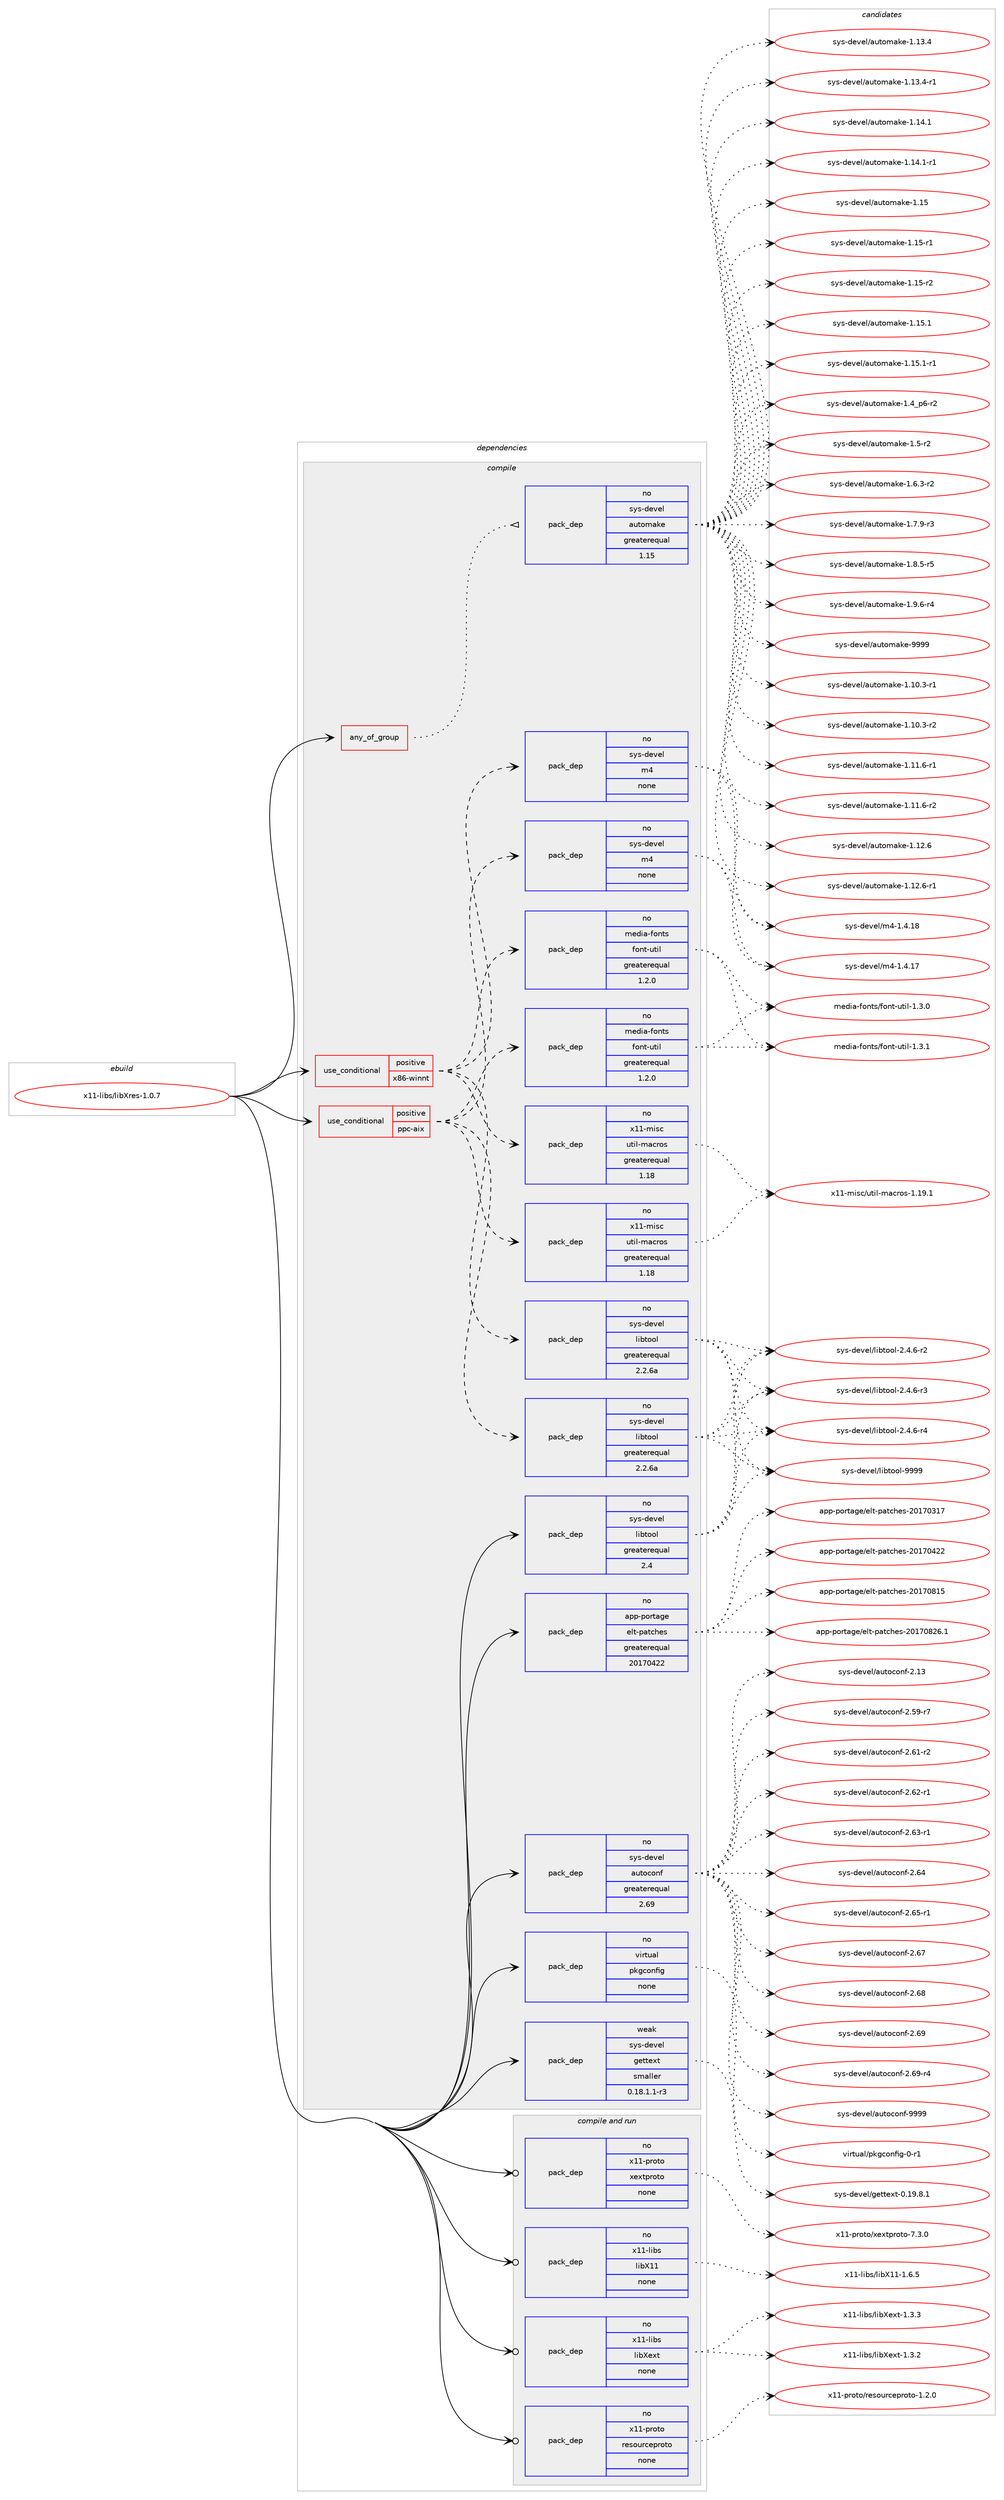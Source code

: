 digraph prolog {

# *************
# Graph options
# *************

newrank=true;
concentrate=true;
compound=true;
graph [rankdir=LR,fontname=Helvetica,fontsize=10,ranksep=1.5];#, ranksep=2.5, nodesep=0.2];
edge  [arrowhead=vee];
node  [fontname=Helvetica,fontsize=10];

# **********
# The ebuild
# **********

subgraph cluster_leftcol {
color=gray;
rank=same;
label=<<i>ebuild</i>>;
id [label="x11-libs/libXres-1.0.7", color=red, width=4, href="../x11-libs/libXres-1.0.7.svg"];
}

# ****************
# The dependencies
# ****************

subgraph cluster_midcol {
color=gray;
label=<<i>dependencies</i>>;
subgraph cluster_compile {
fillcolor="#eeeeee";
style=filled;
label=<<i>compile</i>>;
subgraph any9312 {
dependency518320 [label=<<TABLE BORDER="0" CELLBORDER="1" CELLSPACING="0" CELLPADDING="4"><TR><TD CELLPADDING="10">any_of_group</TD></TR></TABLE>>, shape=none, color=red];subgraph pack386159 {
dependency518321 [label=<<TABLE BORDER="0" CELLBORDER="1" CELLSPACING="0" CELLPADDING="4" WIDTH="220"><TR><TD ROWSPAN="6" CELLPADDING="30">pack_dep</TD></TR><TR><TD WIDTH="110">no</TD></TR><TR><TD>sys-devel</TD></TR><TR><TD>automake</TD></TR><TR><TD>greaterequal</TD></TR><TR><TD>1.15</TD></TR></TABLE>>, shape=none, color=blue];
}
dependency518320:e -> dependency518321:w [weight=20,style="dotted",arrowhead="oinv"];
}
id:e -> dependency518320:w [weight=20,style="solid",arrowhead="vee"];
subgraph cond122510 {
dependency518322 [label=<<TABLE BORDER="0" CELLBORDER="1" CELLSPACING="0" CELLPADDING="4"><TR><TD ROWSPAN="3" CELLPADDING="10">use_conditional</TD></TR><TR><TD>positive</TD></TR><TR><TD>ppc-aix</TD></TR></TABLE>>, shape=none, color=red];
subgraph pack386160 {
dependency518323 [label=<<TABLE BORDER="0" CELLBORDER="1" CELLSPACING="0" CELLPADDING="4" WIDTH="220"><TR><TD ROWSPAN="6" CELLPADDING="30">pack_dep</TD></TR><TR><TD WIDTH="110">no</TD></TR><TR><TD>sys-devel</TD></TR><TR><TD>libtool</TD></TR><TR><TD>greaterequal</TD></TR><TR><TD>2.2.6a</TD></TR></TABLE>>, shape=none, color=blue];
}
dependency518322:e -> dependency518323:w [weight=20,style="dashed",arrowhead="vee"];
subgraph pack386161 {
dependency518324 [label=<<TABLE BORDER="0" CELLBORDER="1" CELLSPACING="0" CELLPADDING="4" WIDTH="220"><TR><TD ROWSPAN="6" CELLPADDING="30">pack_dep</TD></TR><TR><TD WIDTH="110">no</TD></TR><TR><TD>sys-devel</TD></TR><TR><TD>m4</TD></TR><TR><TD>none</TD></TR><TR><TD></TD></TR></TABLE>>, shape=none, color=blue];
}
dependency518322:e -> dependency518324:w [weight=20,style="dashed",arrowhead="vee"];
subgraph pack386162 {
dependency518325 [label=<<TABLE BORDER="0" CELLBORDER="1" CELLSPACING="0" CELLPADDING="4" WIDTH="220"><TR><TD ROWSPAN="6" CELLPADDING="30">pack_dep</TD></TR><TR><TD WIDTH="110">no</TD></TR><TR><TD>x11-misc</TD></TR><TR><TD>util-macros</TD></TR><TR><TD>greaterequal</TD></TR><TR><TD>1.18</TD></TR></TABLE>>, shape=none, color=blue];
}
dependency518322:e -> dependency518325:w [weight=20,style="dashed",arrowhead="vee"];
subgraph pack386163 {
dependency518326 [label=<<TABLE BORDER="0" CELLBORDER="1" CELLSPACING="0" CELLPADDING="4" WIDTH="220"><TR><TD ROWSPAN="6" CELLPADDING="30">pack_dep</TD></TR><TR><TD WIDTH="110">no</TD></TR><TR><TD>media-fonts</TD></TR><TR><TD>font-util</TD></TR><TR><TD>greaterequal</TD></TR><TR><TD>1.2.0</TD></TR></TABLE>>, shape=none, color=blue];
}
dependency518322:e -> dependency518326:w [weight=20,style="dashed",arrowhead="vee"];
}
id:e -> dependency518322:w [weight=20,style="solid",arrowhead="vee"];
subgraph cond122511 {
dependency518327 [label=<<TABLE BORDER="0" CELLBORDER="1" CELLSPACING="0" CELLPADDING="4"><TR><TD ROWSPAN="3" CELLPADDING="10">use_conditional</TD></TR><TR><TD>positive</TD></TR><TR><TD>x86-winnt</TD></TR></TABLE>>, shape=none, color=red];
subgraph pack386164 {
dependency518328 [label=<<TABLE BORDER="0" CELLBORDER="1" CELLSPACING="0" CELLPADDING="4" WIDTH="220"><TR><TD ROWSPAN="6" CELLPADDING="30">pack_dep</TD></TR><TR><TD WIDTH="110">no</TD></TR><TR><TD>sys-devel</TD></TR><TR><TD>libtool</TD></TR><TR><TD>greaterequal</TD></TR><TR><TD>2.2.6a</TD></TR></TABLE>>, shape=none, color=blue];
}
dependency518327:e -> dependency518328:w [weight=20,style="dashed",arrowhead="vee"];
subgraph pack386165 {
dependency518329 [label=<<TABLE BORDER="0" CELLBORDER="1" CELLSPACING="0" CELLPADDING="4" WIDTH="220"><TR><TD ROWSPAN="6" CELLPADDING="30">pack_dep</TD></TR><TR><TD WIDTH="110">no</TD></TR><TR><TD>sys-devel</TD></TR><TR><TD>m4</TD></TR><TR><TD>none</TD></TR><TR><TD></TD></TR></TABLE>>, shape=none, color=blue];
}
dependency518327:e -> dependency518329:w [weight=20,style="dashed",arrowhead="vee"];
subgraph pack386166 {
dependency518330 [label=<<TABLE BORDER="0" CELLBORDER="1" CELLSPACING="0" CELLPADDING="4" WIDTH="220"><TR><TD ROWSPAN="6" CELLPADDING="30">pack_dep</TD></TR><TR><TD WIDTH="110">no</TD></TR><TR><TD>x11-misc</TD></TR><TR><TD>util-macros</TD></TR><TR><TD>greaterequal</TD></TR><TR><TD>1.18</TD></TR></TABLE>>, shape=none, color=blue];
}
dependency518327:e -> dependency518330:w [weight=20,style="dashed",arrowhead="vee"];
subgraph pack386167 {
dependency518331 [label=<<TABLE BORDER="0" CELLBORDER="1" CELLSPACING="0" CELLPADDING="4" WIDTH="220"><TR><TD ROWSPAN="6" CELLPADDING="30">pack_dep</TD></TR><TR><TD WIDTH="110">no</TD></TR><TR><TD>media-fonts</TD></TR><TR><TD>font-util</TD></TR><TR><TD>greaterequal</TD></TR><TR><TD>1.2.0</TD></TR></TABLE>>, shape=none, color=blue];
}
dependency518327:e -> dependency518331:w [weight=20,style="dashed",arrowhead="vee"];
}
id:e -> dependency518327:w [weight=20,style="solid",arrowhead="vee"];
subgraph pack386168 {
dependency518332 [label=<<TABLE BORDER="0" CELLBORDER="1" CELLSPACING="0" CELLPADDING="4" WIDTH="220"><TR><TD ROWSPAN="6" CELLPADDING="30">pack_dep</TD></TR><TR><TD WIDTH="110">no</TD></TR><TR><TD>app-portage</TD></TR><TR><TD>elt-patches</TD></TR><TR><TD>greaterequal</TD></TR><TR><TD>20170422</TD></TR></TABLE>>, shape=none, color=blue];
}
id:e -> dependency518332:w [weight=20,style="solid",arrowhead="vee"];
subgraph pack386169 {
dependency518333 [label=<<TABLE BORDER="0" CELLBORDER="1" CELLSPACING="0" CELLPADDING="4" WIDTH="220"><TR><TD ROWSPAN="6" CELLPADDING="30">pack_dep</TD></TR><TR><TD WIDTH="110">no</TD></TR><TR><TD>sys-devel</TD></TR><TR><TD>autoconf</TD></TR><TR><TD>greaterequal</TD></TR><TR><TD>2.69</TD></TR></TABLE>>, shape=none, color=blue];
}
id:e -> dependency518333:w [weight=20,style="solid",arrowhead="vee"];
subgraph pack386170 {
dependency518334 [label=<<TABLE BORDER="0" CELLBORDER="1" CELLSPACING="0" CELLPADDING="4" WIDTH="220"><TR><TD ROWSPAN="6" CELLPADDING="30">pack_dep</TD></TR><TR><TD WIDTH="110">no</TD></TR><TR><TD>sys-devel</TD></TR><TR><TD>libtool</TD></TR><TR><TD>greaterequal</TD></TR><TR><TD>2.4</TD></TR></TABLE>>, shape=none, color=blue];
}
id:e -> dependency518334:w [weight=20,style="solid",arrowhead="vee"];
subgraph pack386171 {
dependency518335 [label=<<TABLE BORDER="0" CELLBORDER="1" CELLSPACING="0" CELLPADDING="4" WIDTH="220"><TR><TD ROWSPAN="6" CELLPADDING="30">pack_dep</TD></TR><TR><TD WIDTH="110">no</TD></TR><TR><TD>virtual</TD></TR><TR><TD>pkgconfig</TD></TR><TR><TD>none</TD></TR><TR><TD></TD></TR></TABLE>>, shape=none, color=blue];
}
id:e -> dependency518335:w [weight=20,style="solid",arrowhead="vee"];
subgraph pack386172 {
dependency518336 [label=<<TABLE BORDER="0" CELLBORDER="1" CELLSPACING="0" CELLPADDING="4" WIDTH="220"><TR><TD ROWSPAN="6" CELLPADDING="30">pack_dep</TD></TR><TR><TD WIDTH="110">weak</TD></TR><TR><TD>sys-devel</TD></TR><TR><TD>gettext</TD></TR><TR><TD>smaller</TD></TR><TR><TD>0.18.1.1-r3</TD></TR></TABLE>>, shape=none, color=blue];
}
id:e -> dependency518336:w [weight=20,style="solid",arrowhead="vee"];
}
subgraph cluster_compileandrun {
fillcolor="#eeeeee";
style=filled;
label=<<i>compile and run</i>>;
subgraph pack386173 {
dependency518337 [label=<<TABLE BORDER="0" CELLBORDER="1" CELLSPACING="0" CELLPADDING="4" WIDTH="220"><TR><TD ROWSPAN="6" CELLPADDING="30">pack_dep</TD></TR><TR><TD WIDTH="110">no</TD></TR><TR><TD>x11-libs</TD></TR><TR><TD>libX11</TD></TR><TR><TD>none</TD></TR><TR><TD></TD></TR></TABLE>>, shape=none, color=blue];
}
id:e -> dependency518337:w [weight=20,style="solid",arrowhead="odotvee"];
subgraph pack386174 {
dependency518338 [label=<<TABLE BORDER="0" CELLBORDER="1" CELLSPACING="0" CELLPADDING="4" WIDTH="220"><TR><TD ROWSPAN="6" CELLPADDING="30">pack_dep</TD></TR><TR><TD WIDTH="110">no</TD></TR><TR><TD>x11-libs</TD></TR><TR><TD>libXext</TD></TR><TR><TD>none</TD></TR><TR><TD></TD></TR></TABLE>>, shape=none, color=blue];
}
id:e -> dependency518338:w [weight=20,style="solid",arrowhead="odotvee"];
subgraph pack386175 {
dependency518339 [label=<<TABLE BORDER="0" CELLBORDER="1" CELLSPACING="0" CELLPADDING="4" WIDTH="220"><TR><TD ROWSPAN="6" CELLPADDING="30">pack_dep</TD></TR><TR><TD WIDTH="110">no</TD></TR><TR><TD>x11-proto</TD></TR><TR><TD>resourceproto</TD></TR><TR><TD>none</TD></TR><TR><TD></TD></TR></TABLE>>, shape=none, color=blue];
}
id:e -> dependency518339:w [weight=20,style="solid",arrowhead="odotvee"];
subgraph pack386176 {
dependency518340 [label=<<TABLE BORDER="0" CELLBORDER="1" CELLSPACING="0" CELLPADDING="4" WIDTH="220"><TR><TD ROWSPAN="6" CELLPADDING="30">pack_dep</TD></TR><TR><TD WIDTH="110">no</TD></TR><TR><TD>x11-proto</TD></TR><TR><TD>xextproto</TD></TR><TR><TD>none</TD></TR><TR><TD></TD></TR></TABLE>>, shape=none, color=blue];
}
id:e -> dependency518340:w [weight=20,style="solid",arrowhead="odotvee"];
}
subgraph cluster_run {
fillcolor="#eeeeee";
style=filled;
label=<<i>run</i>>;
}
}

# **************
# The candidates
# **************

subgraph cluster_choices {
rank=same;
color=gray;
label=<<i>candidates</i>>;

subgraph choice386159 {
color=black;
nodesep=1;
choice11512111545100101118101108479711711611110997107101454946494846514511449 [label="sys-devel/automake-1.10.3-r1", color=red, width=4,href="../sys-devel/automake-1.10.3-r1.svg"];
choice11512111545100101118101108479711711611110997107101454946494846514511450 [label="sys-devel/automake-1.10.3-r2", color=red, width=4,href="../sys-devel/automake-1.10.3-r2.svg"];
choice11512111545100101118101108479711711611110997107101454946494946544511449 [label="sys-devel/automake-1.11.6-r1", color=red, width=4,href="../sys-devel/automake-1.11.6-r1.svg"];
choice11512111545100101118101108479711711611110997107101454946494946544511450 [label="sys-devel/automake-1.11.6-r2", color=red, width=4,href="../sys-devel/automake-1.11.6-r2.svg"];
choice1151211154510010111810110847971171161111099710710145494649504654 [label="sys-devel/automake-1.12.6", color=red, width=4,href="../sys-devel/automake-1.12.6.svg"];
choice11512111545100101118101108479711711611110997107101454946495046544511449 [label="sys-devel/automake-1.12.6-r1", color=red, width=4,href="../sys-devel/automake-1.12.6-r1.svg"];
choice1151211154510010111810110847971171161111099710710145494649514652 [label="sys-devel/automake-1.13.4", color=red, width=4,href="../sys-devel/automake-1.13.4.svg"];
choice11512111545100101118101108479711711611110997107101454946495146524511449 [label="sys-devel/automake-1.13.4-r1", color=red, width=4,href="../sys-devel/automake-1.13.4-r1.svg"];
choice1151211154510010111810110847971171161111099710710145494649524649 [label="sys-devel/automake-1.14.1", color=red, width=4,href="../sys-devel/automake-1.14.1.svg"];
choice11512111545100101118101108479711711611110997107101454946495246494511449 [label="sys-devel/automake-1.14.1-r1", color=red, width=4,href="../sys-devel/automake-1.14.1-r1.svg"];
choice115121115451001011181011084797117116111109971071014549464953 [label="sys-devel/automake-1.15", color=red, width=4,href="../sys-devel/automake-1.15.svg"];
choice1151211154510010111810110847971171161111099710710145494649534511449 [label="sys-devel/automake-1.15-r1", color=red, width=4,href="../sys-devel/automake-1.15-r1.svg"];
choice1151211154510010111810110847971171161111099710710145494649534511450 [label="sys-devel/automake-1.15-r2", color=red, width=4,href="../sys-devel/automake-1.15-r2.svg"];
choice1151211154510010111810110847971171161111099710710145494649534649 [label="sys-devel/automake-1.15.1", color=red, width=4,href="../sys-devel/automake-1.15.1.svg"];
choice11512111545100101118101108479711711611110997107101454946495346494511449 [label="sys-devel/automake-1.15.1-r1", color=red, width=4,href="../sys-devel/automake-1.15.1-r1.svg"];
choice115121115451001011181011084797117116111109971071014549465295112544511450 [label="sys-devel/automake-1.4_p6-r2", color=red, width=4,href="../sys-devel/automake-1.4_p6-r2.svg"];
choice11512111545100101118101108479711711611110997107101454946534511450 [label="sys-devel/automake-1.5-r2", color=red, width=4,href="../sys-devel/automake-1.5-r2.svg"];
choice115121115451001011181011084797117116111109971071014549465446514511450 [label="sys-devel/automake-1.6.3-r2", color=red, width=4,href="../sys-devel/automake-1.6.3-r2.svg"];
choice115121115451001011181011084797117116111109971071014549465546574511451 [label="sys-devel/automake-1.7.9-r3", color=red, width=4,href="../sys-devel/automake-1.7.9-r3.svg"];
choice115121115451001011181011084797117116111109971071014549465646534511453 [label="sys-devel/automake-1.8.5-r5", color=red, width=4,href="../sys-devel/automake-1.8.5-r5.svg"];
choice115121115451001011181011084797117116111109971071014549465746544511452 [label="sys-devel/automake-1.9.6-r4", color=red, width=4,href="../sys-devel/automake-1.9.6-r4.svg"];
choice115121115451001011181011084797117116111109971071014557575757 [label="sys-devel/automake-9999", color=red, width=4,href="../sys-devel/automake-9999.svg"];
dependency518321:e -> choice11512111545100101118101108479711711611110997107101454946494846514511449:w [style=dotted,weight="100"];
dependency518321:e -> choice11512111545100101118101108479711711611110997107101454946494846514511450:w [style=dotted,weight="100"];
dependency518321:e -> choice11512111545100101118101108479711711611110997107101454946494946544511449:w [style=dotted,weight="100"];
dependency518321:e -> choice11512111545100101118101108479711711611110997107101454946494946544511450:w [style=dotted,weight="100"];
dependency518321:e -> choice1151211154510010111810110847971171161111099710710145494649504654:w [style=dotted,weight="100"];
dependency518321:e -> choice11512111545100101118101108479711711611110997107101454946495046544511449:w [style=dotted,weight="100"];
dependency518321:e -> choice1151211154510010111810110847971171161111099710710145494649514652:w [style=dotted,weight="100"];
dependency518321:e -> choice11512111545100101118101108479711711611110997107101454946495146524511449:w [style=dotted,weight="100"];
dependency518321:e -> choice1151211154510010111810110847971171161111099710710145494649524649:w [style=dotted,weight="100"];
dependency518321:e -> choice11512111545100101118101108479711711611110997107101454946495246494511449:w [style=dotted,weight="100"];
dependency518321:e -> choice115121115451001011181011084797117116111109971071014549464953:w [style=dotted,weight="100"];
dependency518321:e -> choice1151211154510010111810110847971171161111099710710145494649534511449:w [style=dotted,weight="100"];
dependency518321:e -> choice1151211154510010111810110847971171161111099710710145494649534511450:w [style=dotted,weight="100"];
dependency518321:e -> choice1151211154510010111810110847971171161111099710710145494649534649:w [style=dotted,weight="100"];
dependency518321:e -> choice11512111545100101118101108479711711611110997107101454946495346494511449:w [style=dotted,weight="100"];
dependency518321:e -> choice115121115451001011181011084797117116111109971071014549465295112544511450:w [style=dotted,weight="100"];
dependency518321:e -> choice11512111545100101118101108479711711611110997107101454946534511450:w [style=dotted,weight="100"];
dependency518321:e -> choice115121115451001011181011084797117116111109971071014549465446514511450:w [style=dotted,weight="100"];
dependency518321:e -> choice115121115451001011181011084797117116111109971071014549465546574511451:w [style=dotted,weight="100"];
dependency518321:e -> choice115121115451001011181011084797117116111109971071014549465646534511453:w [style=dotted,weight="100"];
dependency518321:e -> choice115121115451001011181011084797117116111109971071014549465746544511452:w [style=dotted,weight="100"];
dependency518321:e -> choice115121115451001011181011084797117116111109971071014557575757:w [style=dotted,weight="100"];
}
subgraph choice386160 {
color=black;
nodesep=1;
choice1151211154510010111810110847108105981161111111084550465246544511450 [label="sys-devel/libtool-2.4.6-r2", color=red, width=4,href="../sys-devel/libtool-2.4.6-r2.svg"];
choice1151211154510010111810110847108105981161111111084550465246544511451 [label="sys-devel/libtool-2.4.6-r3", color=red, width=4,href="../sys-devel/libtool-2.4.6-r3.svg"];
choice1151211154510010111810110847108105981161111111084550465246544511452 [label="sys-devel/libtool-2.4.6-r4", color=red, width=4,href="../sys-devel/libtool-2.4.6-r4.svg"];
choice1151211154510010111810110847108105981161111111084557575757 [label="sys-devel/libtool-9999", color=red, width=4,href="../sys-devel/libtool-9999.svg"];
dependency518323:e -> choice1151211154510010111810110847108105981161111111084550465246544511450:w [style=dotted,weight="100"];
dependency518323:e -> choice1151211154510010111810110847108105981161111111084550465246544511451:w [style=dotted,weight="100"];
dependency518323:e -> choice1151211154510010111810110847108105981161111111084550465246544511452:w [style=dotted,weight="100"];
dependency518323:e -> choice1151211154510010111810110847108105981161111111084557575757:w [style=dotted,weight="100"];
}
subgraph choice386161 {
color=black;
nodesep=1;
choice11512111545100101118101108471095245494652464955 [label="sys-devel/m4-1.4.17", color=red, width=4,href="../sys-devel/m4-1.4.17.svg"];
choice11512111545100101118101108471095245494652464956 [label="sys-devel/m4-1.4.18", color=red, width=4,href="../sys-devel/m4-1.4.18.svg"];
dependency518324:e -> choice11512111545100101118101108471095245494652464955:w [style=dotted,weight="100"];
dependency518324:e -> choice11512111545100101118101108471095245494652464956:w [style=dotted,weight="100"];
}
subgraph choice386162 {
color=black;
nodesep=1;
choice120494945109105115994711711610510845109979911411111545494649574649 [label="x11-misc/util-macros-1.19.1", color=red, width=4,href="../x11-misc/util-macros-1.19.1.svg"];
dependency518325:e -> choice120494945109105115994711711610510845109979911411111545494649574649:w [style=dotted,weight="100"];
}
subgraph choice386163 {
color=black;
nodesep=1;
choice10910110010597451021111101161154710211111011645117116105108454946514648 [label="media-fonts/font-util-1.3.0", color=red, width=4,href="../media-fonts/font-util-1.3.0.svg"];
choice10910110010597451021111101161154710211111011645117116105108454946514649 [label="media-fonts/font-util-1.3.1", color=red, width=4,href="../media-fonts/font-util-1.3.1.svg"];
dependency518326:e -> choice10910110010597451021111101161154710211111011645117116105108454946514648:w [style=dotted,weight="100"];
dependency518326:e -> choice10910110010597451021111101161154710211111011645117116105108454946514649:w [style=dotted,weight="100"];
}
subgraph choice386164 {
color=black;
nodesep=1;
choice1151211154510010111810110847108105981161111111084550465246544511450 [label="sys-devel/libtool-2.4.6-r2", color=red, width=4,href="../sys-devel/libtool-2.4.6-r2.svg"];
choice1151211154510010111810110847108105981161111111084550465246544511451 [label="sys-devel/libtool-2.4.6-r3", color=red, width=4,href="../sys-devel/libtool-2.4.6-r3.svg"];
choice1151211154510010111810110847108105981161111111084550465246544511452 [label="sys-devel/libtool-2.4.6-r4", color=red, width=4,href="../sys-devel/libtool-2.4.6-r4.svg"];
choice1151211154510010111810110847108105981161111111084557575757 [label="sys-devel/libtool-9999", color=red, width=4,href="../sys-devel/libtool-9999.svg"];
dependency518328:e -> choice1151211154510010111810110847108105981161111111084550465246544511450:w [style=dotted,weight="100"];
dependency518328:e -> choice1151211154510010111810110847108105981161111111084550465246544511451:w [style=dotted,weight="100"];
dependency518328:e -> choice1151211154510010111810110847108105981161111111084550465246544511452:w [style=dotted,weight="100"];
dependency518328:e -> choice1151211154510010111810110847108105981161111111084557575757:w [style=dotted,weight="100"];
}
subgraph choice386165 {
color=black;
nodesep=1;
choice11512111545100101118101108471095245494652464955 [label="sys-devel/m4-1.4.17", color=red, width=4,href="../sys-devel/m4-1.4.17.svg"];
choice11512111545100101118101108471095245494652464956 [label="sys-devel/m4-1.4.18", color=red, width=4,href="../sys-devel/m4-1.4.18.svg"];
dependency518329:e -> choice11512111545100101118101108471095245494652464955:w [style=dotted,weight="100"];
dependency518329:e -> choice11512111545100101118101108471095245494652464956:w [style=dotted,weight="100"];
}
subgraph choice386166 {
color=black;
nodesep=1;
choice120494945109105115994711711610510845109979911411111545494649574649 [label="x11-misc/util-macros-1.19.1", color=red, width=4,href="../x11-misc/util-macros-1.19.1.svg"];
dependency518330:e -> choice120494945109105115994711711610510845109979911411111545494649574649:w [style=dotted,weight="100"];
}
subgraph choice386167 {
color=black;
nodesep=1;
choice10910110010597451021111101161154710211111011645117116105108454946514648 [label="media-fonts/font-util-1.3.0", color=red, width=4,href="../media-fonts/font-util-1.3.0.svg"];
choice10910110010597451021111101161154710211111011645117116105108454946514649 [label="media-fonts/font-util-1.3.1", color=red, width=4,href="../media-fonts/font-util-1.3.1.svg"];
dependency518331:e -> choice10910110010597451021111101161154710211111011645117116105108454946514648:w [style=dotted,weight="100"];
dependency518331:e -> choice10910110010597451021111101161154710211111011645117116105108454946514649:w [style=dotted,weight="100"];
}
subgraph choice386168 {
color=black;
nodesep=1;
choice97112112451121111141169710310147101108116451129711699104101115455048495548514955 [label="app-portage/elt-patches-20170317", color=red, width=4,href="../app-portage/elt-patches-20170317.svg"];
choice97112112451121111141169710310147101108116451129711699104101115455048495548525050 [label="app-portage/elt-patches-20170422", color=red, width=4,href="../app-portage/elt-patches-20170422.svg"];
choice97112112451121111141169710310147101108116451129711699104101115455048495548564953 [label="app-portage/elt-patches-20170815", color=red, width=4,href="../app-portage/elt-patches-20170815.svg"];
choice971121124511211111411697103101471011081164511297116991041011154550484955485650544649 [label="app-portage/elt-patches-20170826.1", color=red, width=4,href="../app-portage/elt-patches-20170826.1.svg"];
dependency518332:e -> choice97112112451121111141169710310147101108116451129711699104101115455048495548514955:w [style=dotted,weight="100"];
dependency518332:e -> choice97112112451121111141169710310147101108116451129711699104101115455048495548525050:w [style=dotted,weight="100"];
dependency518332:e -> choice97112112451121111141169710310147101108116451129711699104101115455048495548564953:w [style=dotted,weight="100"];
dependency518332:e -> choice971121124511211111411697103101471011081164511297116991041011154550484955485650544649:w [style=dotted,weight="100"];
}
subgraph choice386169 {
color=black;
nodesep=1;
choice115121115451001011181011084797117116111991111101024550464951 [label="sys-devel/autoconf-2.13", color=red, width=4,href="../sys-devel/autoconf-2.13.svg"];
choice1151211154510010111810110847971171161119911111010245504653574511455 [label="sys-devel/autoconf-2.59-r7", color=red, width=4,href="../sys-devel/autoconf-2.59-r7.svg"];
choice1151211154510010111810110847971171161119911111010245504654494511450 [label="sys-devel/autoconf-2.61-r2", color=red, width=4,href="../sys-devel/autoconf-2.61-r2.svg"];
choice1151211154510010111810110847971171161119911111010245504654504511449 [label="sys-devel/autoconf-2.62-r1", color=red, width=4,href="../sys-devel/autoconf-2.62-r1.svg"];
choice1151211154510010111810110847971171161119911111010245504654514511449 [label="sys-devel/autoconf-2.63-r1", color=red, width=4,href="../sys-devel/autoconf-2.63-r1.svg"];
choice115121115451001011181011084797117116111991111101024550465452 [label="sys-devel/autoconf-2.64", color=red, width=4,href="../sys-devel/autoconf-2.64.svg"];
choice1151211154510010111810110847971171161119911111010245504654534511449 [label="sys-devel/autoconf-2.65-r1", color=red, width=4,href="../sys-devel/autoconf-2.65-r1.svg"];
choice115121115451001011181011084797117116111991111101024550465455 [label="sys-devel/autoconf-2.67", color=red, width=4,href="../sys-devel/autoconf-2.67.svg"];
choice115121115451001011181011084797117116111991111101024550465456 [label="sys-devel/autoconf-2.68", color=red, width=4,href="../sys-devel/autoconf-2.68.svg"];
choice115121115451001011181011084797117116111991111101024550465457 [label="sys-devel/autoconf-2.69", color=red, width=4,href="../sys-devel/autoconf-2.69.svg"];
choice1151211154510010111810110847971171161119911111010245504654574511452 [label="sys-devel/autoconf-2.69-r4", color=red, width=4,href="../sys-devel/autoconf-2.69-r4.svg"];
choice115121115451001011181011084797117116111991111101024557575757 [label="sys-devel/autoconf-9999", color=red, width=4,href="../sys-devel/autoconf-9999.svg"];
dependency518333:e -> choice115121115451001011181011084797117116111991111101024550464951:w [style=dotted,weight="100"];
dependency518333:e -> choice1151211154510010111810110847971171161119911111010245504653574511455:w [style=dotted,weight="100"];
dependency518333:e -> choice1151211154510010111810110847971171161119911111010245504654494511450:w [style=dotted,weight="100"];
dependency518333:e -> choice1151211154510010111810110847971171161119911111010245504654504511449:w [style=dotted,weight="100"];
dependency518333:e -> choice1151211154510010111810110847971171161119911111010245504654514511449:w [style=dotted,weight="100"];
dependency518333:e -> choice115121115451001011181011084797117116111991111101024550465452:w [style=dotted,weight="100"];
dependency518333:e -> choice1151211154510010111810110847971171161119911111010245504654534511449:w [style=dotted,weight="100"];
dependency518333:e -> choice115121115451001011181011084797117116111991111101024550465455:w [style=dotted,weight="100"];
dependency518333:e -> choice115121115451001011181011084797117116111991111101024550465456:w [style=dotted,weight="100"];
dependency518333:e -> choice115121115451001011181011084797117116111991111101024550465457:w [style=dotted,weight="100"];
dependency518333:e -> choice1151211154510010111810110847971171161119911111010245504654574511452:w [style=dotted,weight="100"];
dependency518333:e -> choice115121115451001011181011084797117116111991111101024557575757:w [style=dotted,weight="100"];
}
subgraph choice386170 {
color=black;
nodesep=1;
choice1151211154510010111810110847108105981161111111084550465246544511450 [label="sys-devel/libtool-2.4.6-r2", color=red, width=4,href="../sys-devel/libtool-2.4.6-r2.svg"];
choice1151211154510010111810110847108105981161111111084550465246544511451 [label="sys-devel/libtool-2.4.6-r3", color=red, width=4,href="../sys-devel/libtool-2.4.6-r3.svg"];
choice1151211154510010111810110847108105981161111111084550465246544511452 [label="sys-devel/libtool-2.4.6-r4", color=red, width=4,href="../sys-devel/libtool-2.4.6-r4.svg"];
choice1151211154510010111810110847108105981161111111084557575757 [label="sys-devel/libtool-9999", color=red, width=4,href="../sys-devel/libtool-9999.svg"];
dependency518334:e -> choice1151211154510010111810110847108105981161111111084550465246544511450:w [style=dotted,weight="100"];
dependency518334:e -> choice1151211154510010111810110847108105981161111111084550465246544511451:w [style=dotted,weight="100"];
dependency518334:e -> choice1151211154510010111810110847108105981161111111084550465246544511452:w [style=dotted,weight="100"];
dependency518334:e -> choice1151211154510010111810110847108105981161111111084557575757:w [style=dotted,weight="100"];
}
subgraph choice386171 {
color=black;
nodesep=1;
choice11810511411611797108471121071039911111010210510345484511449 [label="virtual/pkgconfig-0-r1", color=red, width=4,href="../virtual/pkgconfig-0-r1.svg"];
dependency518335:e -> choice11810511411611797108471121071039911111010210510345484511449:w [style=dotted,weight="100"];
}
subgraph choice386172 {
color=black;
nodesep=1;
choice1151211154510010111810110847103101116116101120116454846495746564649 [label="sys-devel/gettext-0.19.8.1", color=red, width=4,href="../sys-devel/gettext-0.19.8.1.svg"];
dependency518336:e -> choice1151211154510010111810110847103101116116101120116454846495746564649:w [style=dotted,weight="100"];
}
subgraph choice386173 {
color=black;
nodesep=1;
choice120494945108105981154710810598884949454946544653 [label="x11-libs/libX11-1.6.5", color=red, width=4,href="../x11-libs/libX11-1.6.5.svg"];
dependency518337:e -> choice120494945108105981154710810598884949454946544653:w [style=dotted,weight="100"];
}
subgraph choice386174 {
color=black;
nodesep=1;
choice12049494510810598115471081059888101120116454946514650 [label="x11-libs/libXext-1.3.2", color=red, width=4,href="../x11-libs/libXext-1.3.2.svg"];
choice12049494510810598115471081059888101120116454946514651 [label="x11-libs/libXext-1.3.3", color=red, width=4,href="../x11-libs/libXext-1.3.3.svg"];
dependency518338:e -> choice12049494510810598115471081059888101120116454946514650:w [style=dotted,weight="100"];
dependency518338:e -> choice12049494510810598115471081059888101120116454946514651:w [style=dotted,weight="100"];
}
subgraph choice386175 {
color=black;
nodesep=1;
choice1204949451121141111161114711410111511111711499101112114111116111454946504648 [label="x11-proto/resourceproto-1.2.0", color=red, width=4,href="../x11-proto/resourceproto-1.2.0.svg"];
dependency518339:e -> choice1204949451121141111161114711410111511111711499101112114111116111454946504648:w [style=dotted,weight="100"];
}
subgraph choice386176 {
color=black;
nodesep=1;
choice12049494511211411111611147120101120116112114111116111455546514648 [label="x11-proto/xextproto-7.3.0", color=red, width=4,href="../x11-proto/xextproto-7.3.0.svg"];
dependency518340:e -> choice12049494511211411111611147120101120116112114111116111455546514648:w [style=dotted,weight="100"];
}
}

}
